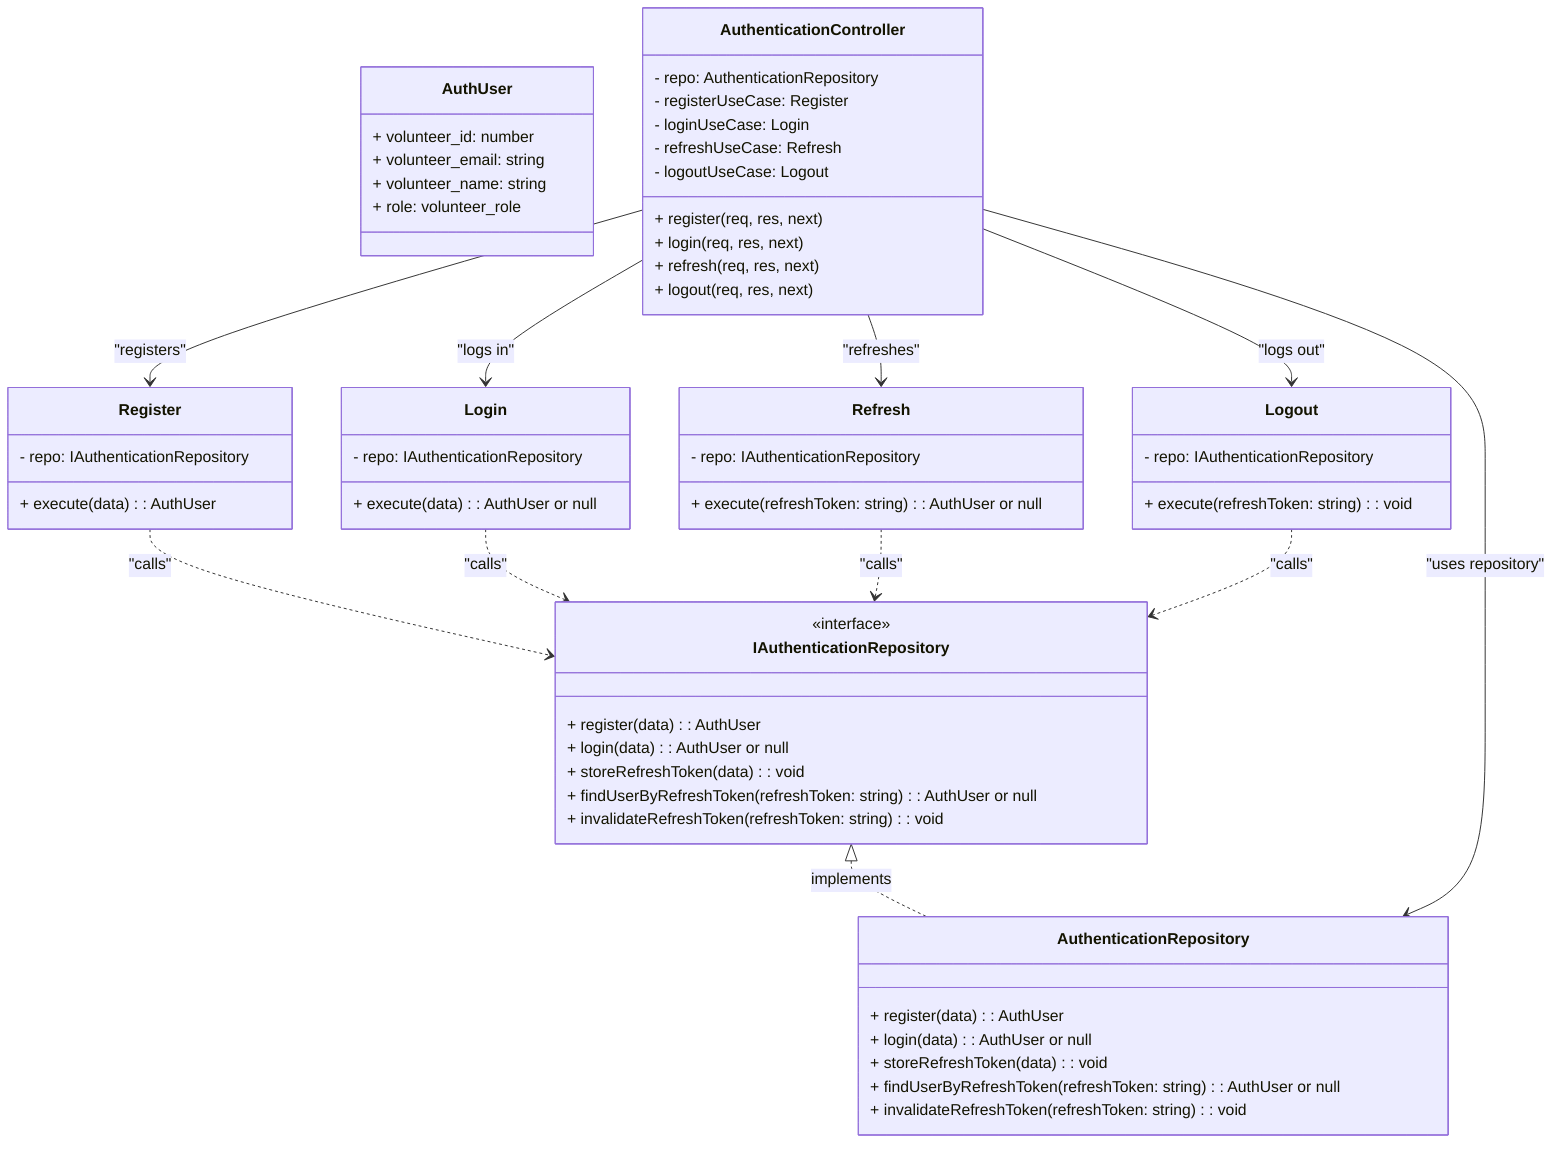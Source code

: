%% docs\diagrams\authentication.mmd

classDiagram
    class AuthUser {
        + volunteer_id: number
        + volunteer_email: string
        + volunteer_name: string
        + role: volunteer_role
    }

    class AuthenticationController {
        - repo: AuthenticationRepository
        - registerUseCase: Register
        - loginUseCase: Login
        - refreshUseCase: Refresh
        - logoutUseCase: Logout
        + register(req, res, next)
        + login(req, res, next)
        + refresh(req, res, next)
        + logout(req, res, next)
    }

    class Register {
        - repo: IAuthenticationRepository
        + execute(data): AuthUser
    }

    class Login {
        - repo: IAuthenticationRepository
        + execute(data): AuthUser or null
    }

    class Refresh {
        - repo: IAuthenticationRepository
        + execute(refreshToken: string): AuthUser or null
    }

    class Logout {
        - repo: IAuthenticationRepository
        + execute(refreshToken: string): void
    }

    class IAuthenticationRepository {
        <<interface>>
        + register(data): AuthUser
        + login(data): AuthUser or null
        + storeRefreshToken(data): void
        + findUserByRefreshToken(refreshToken: string): AuthUser or null
        + invalidateRefreshToken(refreshToken: string): void
    }

    class AuthenticationRepository {
        + register(data): AuthUser
        + login(data): AuthUser or null
        + storeRefreshToken(data): void
        + findUserByRefreshToken(refreshToken: string): AuthUser or null
        + invalidateRefreshToken(refreshToken: string): void
    }

    IAuthenticationRepository <|.. AuthenticationRepository : implements
    AuthenticationController --> Register : "registers"
    AuthenticationController --> Login : "logs in"
    AuthenticationController --> Refresh : "refreshes"
    AuthenticationController --> Logout : "logs out"
    AuthenticationController --> AuthenticationRepository : "uses repository"
    Register ..> IAuthenticationRepository : "calls"
    Login ..> IAuthenticationRepository : "calls"
    Refresh ..> IAuthenticationRepository : "calls"
    Logout ..> IAuthenticationRepository : "calls"